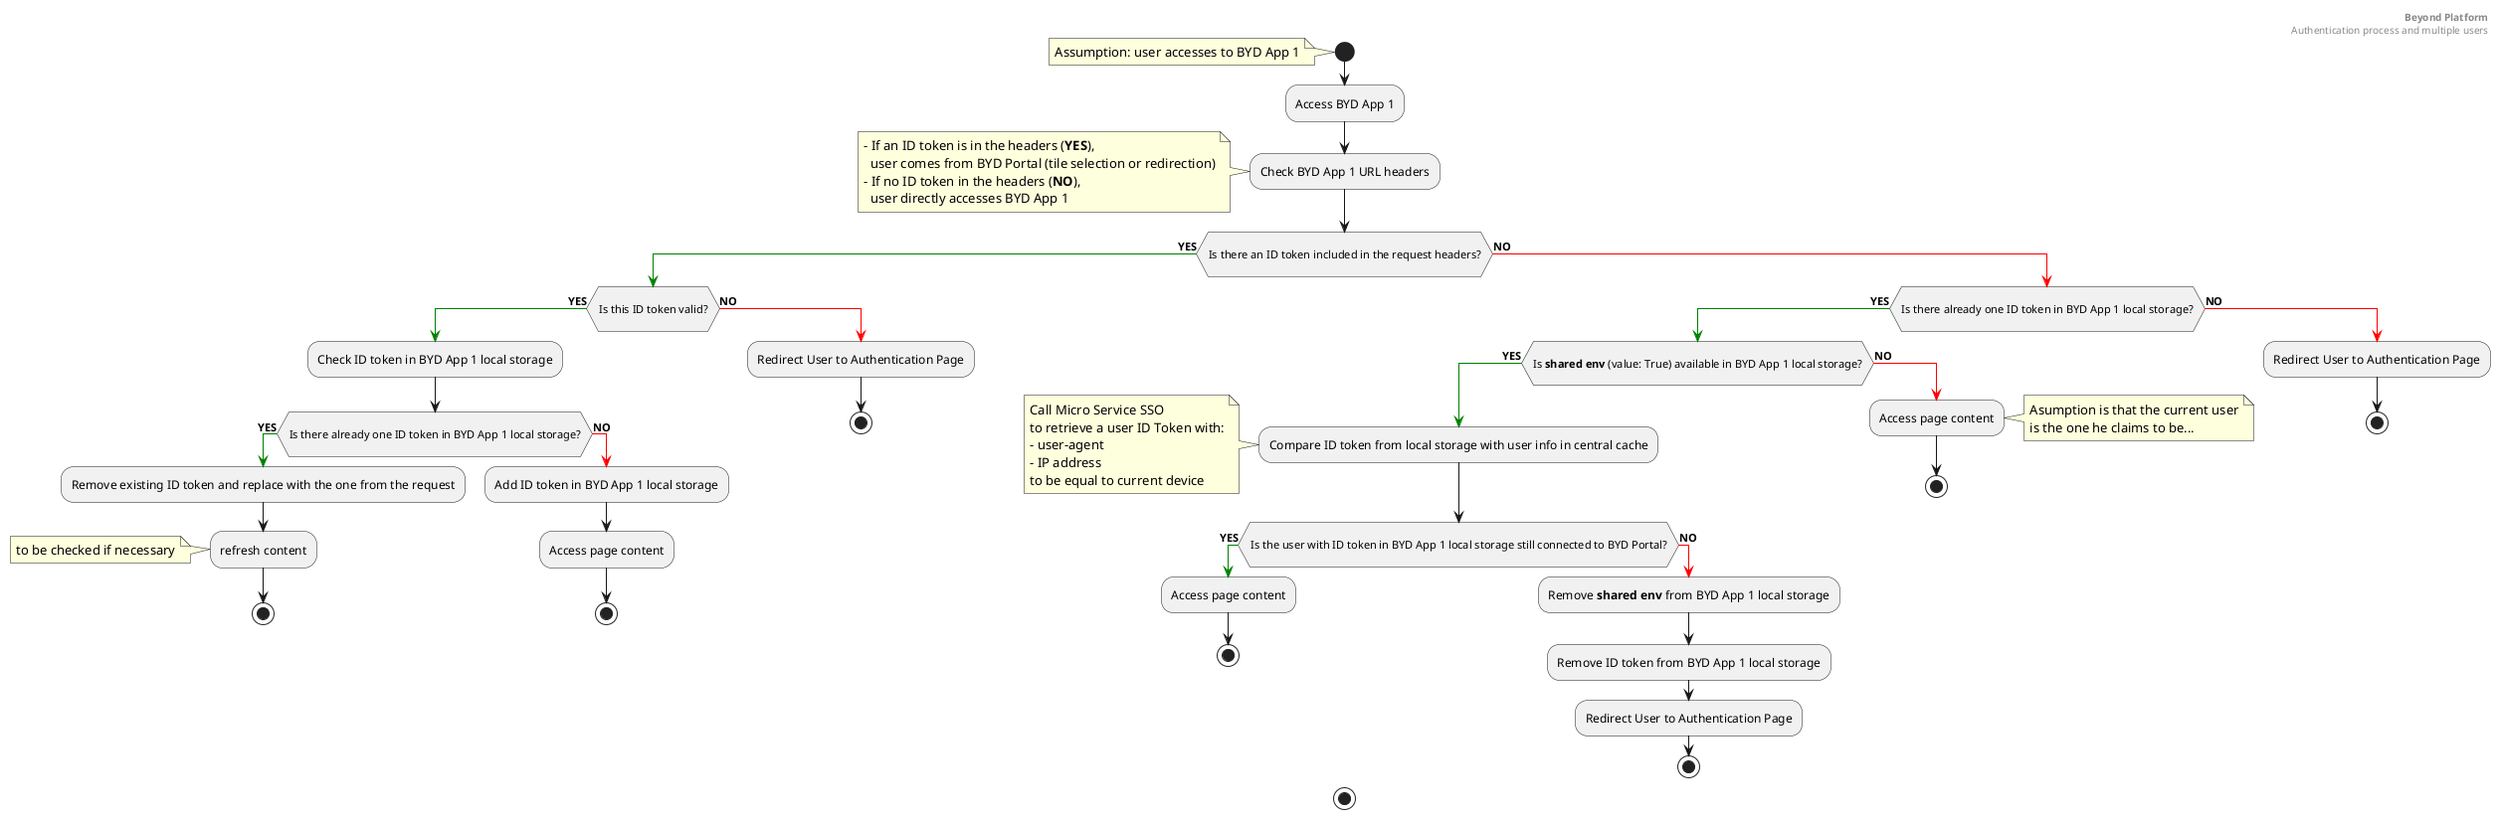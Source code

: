 @startuml
header
<b>Beyond Platform</b>
Authentication process and multiple users
end header
'skinparam defaultTextAlignment center

start
note left
Assumption: user accesses to BYD App 1
end note
:Access BYD App 1;
:Check BYD App 1 URL headers;
note left
  - If an ID token is in the headers (<b>YES</b>),
    user comes from BYD Portal (tile selection or redirection)
  - If no ID token in the headers (<b>NO</b>),
    user directly accesses BYD App 1
end note
if (\nIs there an ID token included in the request headers?\n) then
  -[#green]-> **YES**;
  if (\nIs this ID token valid?\n) then
    -[#green]-> **YES**;
    :Check ID token in BYD App 1 local storage;
    if (\nIs there already one ID token in BYD App 1 local storage?\n) then
      -[#green]-> **YES**;
      :Remove existing ID token and replace with the one from the request;
      :refresh content;
      note left
        to be checked if necessary
      end note
      stop;
    else
      -[#red]-> **NO**;
      :Add ID token in BYD App 1 local storage;
      :Access page content;
      stop;
    endif
  else
      -[#red]-> **NO**;
      :Redirect User to Authentication Page;
      stop;
  endif
else
  -[#red]-> **NO**;
  if (\nIs there already one ID token in BYD App 1 local storage?\n) then
    -[#green]-> **YES**;
    if (\nIs <b>shared env</b> (value: True) available in BYD App 1 local storage?\n) then
      -[#green]-> **YES**;
      :Compare ID token from local storage with user info in central cache;
      note left
        Call Micro Service SSO
        to retrieve a user ID Token with:
        - user-agent
        - IP address
        to be equal to current device
      end note
      if (\nIs the user with ID token in BYD App 1 local storage still connected to BYD Portal?\n) then
        -[#green]-> **YES**;
        :Access page content;
        stop;
      else
        -[#red]-> **NO**;
        :Remove <b>shared env</b> from BYD App 1 local storage;
        :Remove ID token from BYD App 1 local storage;
        :Redirect User to Authentication Page;
        stop;
    endif
    else
      -[#red]-> **NO**;
      :Access page content;
      note right
        Asumption is that the current user
        is the one he claims to be...
      end note
      stop;
    endif
  else
    -[#red]-> **NO**;
    :Redirect User to Authentication Page;
    stop;
  endif
endif  

stop

@enduml
